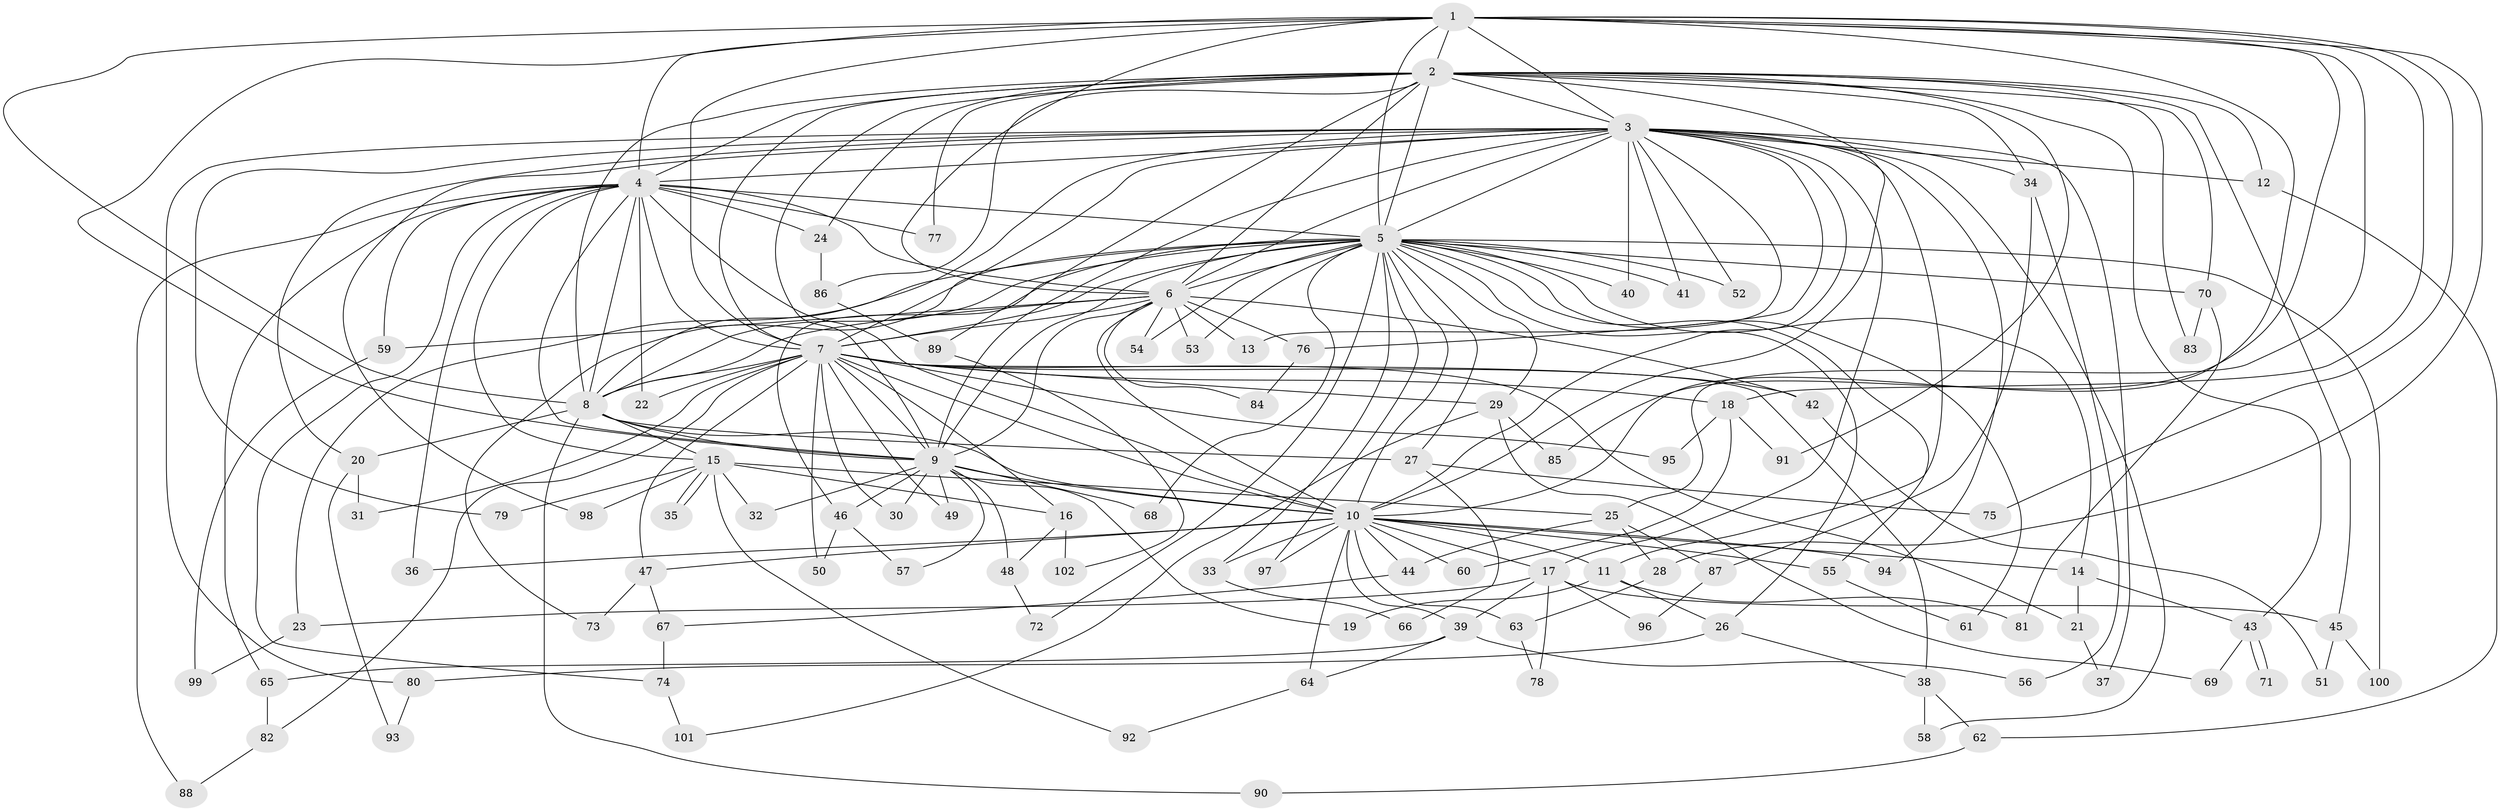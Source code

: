 // Generated by graph-tools (version 1.1) at 2025/25/03/09/25 03:25:41]
// undirected, 102 vertices, 229 edges
graph export_dot {
graph [start="1"]
  node [color=gray90,style=filled];
  1;
  2;
  3;
  4;
  5;
  6;
  7;
  8;
  9;
  10;
  11;
  12;
  13;
  14;
  15;
  16;
  17;
  18;
  19;
  20;
  21;
  22;
  23;
  24;
  25;
  26;
  27;
  28;
  29;
  30;
  31;
  32;
  33;
  34;
  35;
  36;
  37;
  38;
  39;
  40;
  41;
  42;
  43;
  44;
  45;
  46;
  47;
  48;
  49;
  50;
  51;
  52;
  53;
  54;
  55;
  56;
  57;
  58;
  59;
  60;
  61;
  62;
  63;
  64;
  65;
  66;
  67;
  68;
  69;
  70;
  71;
  72;
  73;
  74;
  75;
  76;
  77;
  78;
  79;
  80;
  81;
  82;
  83;
  84;
  85;
  86;
  87;
  88;
  89;
  90;
  91;
  92;
  93;
  94;
  95;
  96;
  97;
  98;
  99;
  100;
  101;
  102;
  1 -- 2;
  1 -- 3;
  1 -- 4;
  1 -- 5;
  1 -- 6;
  1 -- 7;
  1 -- 8;
  1 -- 9;
  1 -- 10;
  1 -- 18;
  1 -- 25;
  1 -- 28;
  1 -- 75;
  1 -- 85;
  2 -- 3;
  2 -- 4;
  2 -- 5;
  2 -- 6;
  2 -- 7;
  2 -- 8;
  2 -- 9;
  2 -- 10;
  2 -- 12;
  2 -- 24;
  2 -- 34;
  2 -- 43;
  2 -- 45;
  2 -- 70;
  2 -- 77;
  2 -- 83;
  2 -- 86;
  2 -- 89;
  2 -- 91;
  3 -- 4;
  3 -- 5;
  3 -- 6;
  3 -- 7;
  3 -- 8;
  3 -- 9;
  3 -- 10;
  3 -- 11;
  3 -- 12;
  3 -- 13;
  3 -- 17;
  3 -- 20;
  3 -- 34;
  3 -- 37;
  3 -- 40;
  3 -- 41;
  3 -- 52;
  3 -- 58;
  3 -- 76;
  3 -- 79;
  3 -- 80;
  3 -- 94;
  3 -- 98;
  4 -- 5;
  4 -- 6;
  4 -- 7;
  4 -- 8;
  4 -- 9;
  4 -- 10;
  4 -- 15;
  4 -- 22;
  4 -- 24;
  4 -- 36;
  4 -- 59;
  4 -- 65;
  4 -- 74;
  4 -- 77;
  4 -- 88;
  5 -- 6;
  5 -- 7;
  5 -- 8;
  5 -- 9;
  5 -- 10;
  5 -- 14;
  5 -- 23;
  5 -- 26;
  5 -- 27;
  5 -- 29;
  5 -- 33;
  5 -- 40;
  5 -- 41;
  5 -- 46;
  5 -- 52;
  5 -- 53;
  5 -- 54;
  5 -- 55;
  5 -- 61;
  5 -- 68;
  5 -- 70;
  5 -- 72;
  5 -- 73;
  5 -- 97;
  5 -- 100;
  6 -- 7;
  6 -- 8;
  6 -- 9;
  6 -- 10;
  6 -- 13;
  6 -- 42;
  6 -- 53;
  6 -- 54;
  6 -- 59;
  6 -- 76;
  6 -- 84;
  7 -- 8;
  7 -- 9;
  7 -- 10;
  7 -- 16;
  7 -- 18;
  7 -- 21;
  7 -- 22;
  7 -- 29;
  7 -- 30;
  7 -- 31;
  7 -- 38;
  7 -- 42;
  7 -- 47;
  7 -- 49;
  7 -- 50;
  7 -- 82;
  7 -- 95;
  8 -- 9;
  8 -- 10;
  8 -- 15;
  8 -- 20;
  8 -- 27;
  8 -- 90;
  9 -- 10;
  9 -- 19;
  9 -- 30;
  9 -- 32;
  9 -- 46;
  9 -- 48;
  9 -- 49;
  9 -- 57;
  9 -- 68;
  10 -- 11;
  10 -- 14;
  10 -- 17;
  10 -- 33;
  10 -- 36;
  10 -- 39;
  10 -- 44;
  10 -- 47;
  10 -- 55;
  10 -- 60;
  10 -- 63;
  10 -- 64;
  10 -- 94;
  10 -- 97;
  11 -- 19;
  11 -- 26;
  11 -- 81;
  12 -- 62;
  14 -- 21;
  14 -- 43;
  15 -- 16;
  15 -- 25;
  15 -- 32;
  15 -- 35;
  15 -- 35;
  15 -- 79;
  15 -- 92;
  15 -- 98;
  16 -- 48;
  16 -- 102;
  17 -- 23;
  17 -- 39;
  17 -- 45;
  17 -- 78;
  17 -- 96;
  18 -- 60;
  18 -- 91;
  18 -- 95;
  20 -- 31;
  20 -- 93;
  21 -- 37;
  23 -- 99;
  24 -- 86;
  25 -- 28;
  25 -- 44;
  25 -- 87;
  26 -- 38;
  26 -- 80;
  27 -- 66;
  27 -- 75;
  28 -- 63;
  29 -- 69;
  29 -- 85;
  29 -- 101;
  33 -- 66;
  34 -- 56;
  34 -- 87;
  38 -- 58;
  38 -- 62;
  39 -- 56;
  39 -- 64;
  39 -- 65;
  42 -- 51;
  43 -- 69;
  43 -- 71;
  43 -- 71;
  44 -- 67;
  45 -- 51;
  45 -- 100;
  46 -- 50;
  46 -- 57;
  47 -- 67;
  47 -- 73;
  48 -- 72;
  55 -- 61;
  59 -- 99;
  62 -- 90;
  63 -- 78;
  64 -- 92;
  65 -- 82;
  67 -- 74;
  70 -- 81;
  70 -- 83;
  74 -- 101;
  76 -- 84;
  80 -- 93;
  82 -- 88;
  86 -- 89;
  87 -- 96;
  89 -- 102;
}
